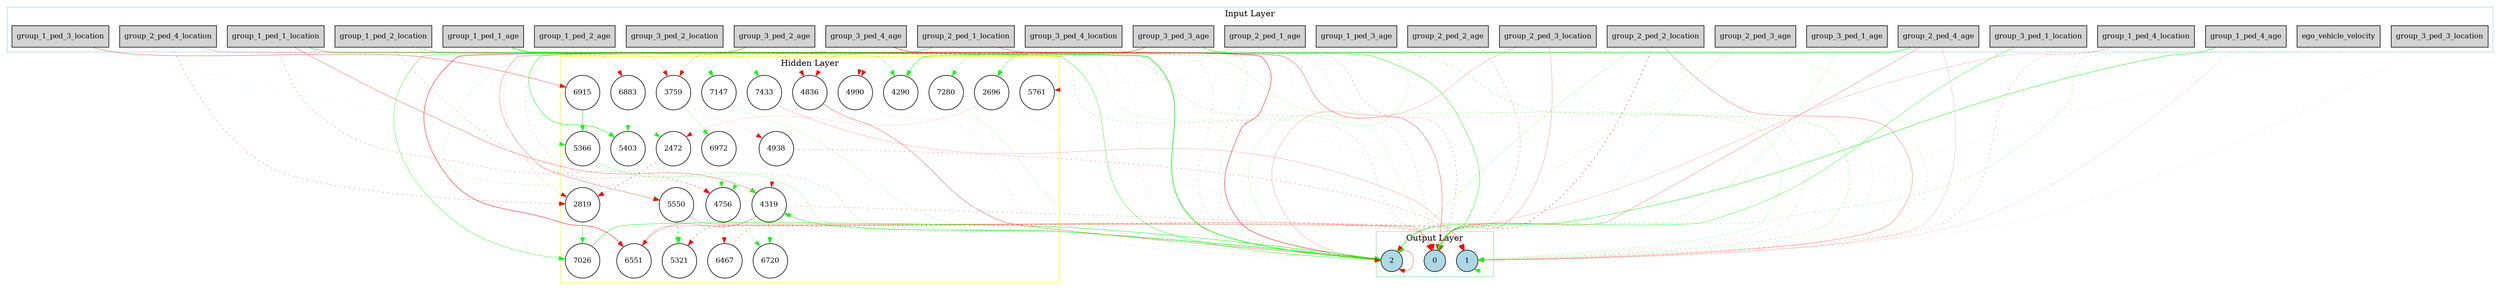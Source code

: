 digraph {
	node [fontsize=12 height=0.5 shape=circle width=0.5]
	subgraph cluster_input {
		color=lightblue
		label="Input Layer"
		group_1_ped_1_location [fillcolor=lightgray shape=box style=filled]
		group_1_ped_1_age [fillcolor=lightgray shape=box style=filled]
		group_1_ped_2_location [fillcolor=lightgray shape=box style=filled]
		group_1_ped_2_age [fillcolor=lightgray shape=box style=filled]
		group_1_ped_3_location [fillcolor=lightgray shape=box style=filled]
		group_1_ped_3_age [fillcolor=lightgray shape=box style=filled]
		group_1_ped_4_location [fillcolor=lightgray shape=box style=filled]
		group_1_ped_4_age [fillcolor=lightgray shape=box style=filled]
		group_2_ped_1_location [fillcolor=lightgray shape=box style=filled]
		group_2_ped_1_age [fillcolor=lightgray shape=box style=filled]
		group_2_ped_2_location [fillcolor=lightgray shape=box style=filled]
		group_2_ped_2_age [fillcolor=lightgray shape=box style=filled]
		group_2_ped_3_location [fillcolor=lightgray shape=box style=filled]
		group_2_ped_3_age [fillcolor=lightgray shape=box style=filled]
		group_2_ped_4_location [fillcolor=lightgray shape=box style=filled]
		group_2_ped_4_age [fillcolor=lightgray shape=box style=filled]
		group_3_ped_1_location [fillcolor=lightgray shape=box style=filled]
		group_3_ped_1_age [fillcolor=lightgray shape=box style=filled]
		group_3_ped_2_location [fillcolor=lightgray shape=box style=filled]
		group_3_ped_2_age [fillcolor=lightgray shape=box style=filled]
		group_3_ped_3_location [fillcolor=lightgray shape=box style=filled]
		group_3_ped_3_age [fillcolor=lightgray shape=box style=filled]
		group_3_ped_4_location [fillcolor=lightgray shape=box style=filled]
		group_3_ped_4_age [fillcolor=lightgray shape=box style=filled]
		ego_vehicle_velocity [fillcolor=lightgray shape=box style=filled]
	}
	subgraph cluster_output {
		color=lightgreen
		label="Output Layer"
		0 [fillcolor=lightblue style=filled]
		1 [fillcolor=lightblue style=filled]
		2 [fillcolor=lightblue style=filled]
	}
	subgraph cluster_hidden {
		color=yellow
		label="Hidden Layer"
		2819 [fillcolor=white style=filled]
		5761 [fillcolor=white style=filled]
		6915 [fillcolor=white style=filled]
		6720 [fillcolor=white style=filled]
		4290 [fillcolor=white style=filled]
		2696 [fillcolor=white style=filled]
		7433 [fillcolor=white style=filled]
		6467 [fillcolor=white style=filled]
		5321 [fillcolor=white style=filled]
		4938 [fillcolor=white style=filled]
		4756 [fillcolor=white style=filled]
		6551 [fillcolor=white style=filled]
		5403 [fillcolor=white style=filled]
		4319 [fillcolor=white style=filled]
		6883 [fillcolor=white style=filled]
		4836 [fillcolor=white style=filled]
		2472 [fillcolor=white style=filled]
		7147 [fillcolor=white style=filled]
		5550 [fillcolor=white style=filled]
		3759 [fillcolor=white style=filled]
		7280 [fillcolor=white style=filled]
		7026 [fillcolor=white style=filled]
		5366 [fillcolor=white style=filled]
		6972 [fillcolor=white style=filled]
		4990 [fillcolor=white style=filled]
	}
	group_1_ped_1_location -> 0 [color=green penwidth=0.12959406714561938 style=solid]
	group_1_ped_1_location -> 1 [color=red penwidth=0.10958454424412775 style=dotted]
	group_1_ped_1_location -> 2 [color=green penwidth=0.5581626647653071 style=solid]
	group_1_ped_1_age -> 2 [color=green penwidth=1.0948373575647807 style=solid]
	group_1_ped_2_location -> 0 [color=red penwidth=0.32391953471488966 style=dotted]
	group_1_ped_2_location -> 2 [color=red penwidth=0.18130818801931908 style=dotted]
	group_1_ped_2_age -> 1 [color=green penwidth=0.18147185160840945 style=solid]
	group_1_ped_2_age -> 2 [color=red penwidth=0.2748947771489383 style=dotted]
	group_1_ped_4_location -> 1 [color=red penwidth=0.35127438296898206 style=dotted]
	group_1_ped_4_location -> 2 [color=red penwidth=0.20153520810624226 style=solid]
	group_1_ped_4_age -> 1 [color=red penwidth=0.11831284128949948 style=solid]
	group_1_ped_4_age -> 2 [color=green penwidth=0.6346081343509994 style=solid]
	group_2_ped_1_location -> 0 [color=red penwidth=0.4495625828193405 style=solid]
	group_2_ped_1_location -> 1 [color=red penwidth=0.14754610748325492 style=dotted]
	group_2_ped_1_age -> 1 [color=green penwidth=0.31435658196126137 style=dotted]
	group_2_ped_1_age -> 2 [color=green penwidth=0.18712116091880954 style=dotted]
	group_2_ped_2_location -> 0 [color=red penwidth=0.7987557707355788 style=dotted]
	group_2_ped_2_location -> 1 [color=red penwidth=0.3509275489047482 style=solid]
	group_2_ped_2_location -> 2 [color=green penwidth=0.2096282115530932 style=solid]
	group_2_ped_2_age -> 0 [color=red penwidth=0.45362134539304844 style=dotted]
	group_2_ped_3_location -> 0 [color=red penwidth=0.26428204683764867 style=solid]
	group_2_ped_3_location -> 1 [color=red penwidth=0.15023494600244383 style=dotted]
	group_2_ped_3_location -> 2 [color=red penwidth=0.23860253239932178 style=solid]
	group_2_ped_3_age -> 0 [color=green penwidth=0.39306964874845407 style=dotted]
	group_2_ped_3_age -> 1 [color=green penwidth=0.36849707263571774 style=dotted]
	group_2_ped_4_location -> 0 [color=red penwidth=0.342352442990279 style=dotted]
	group_2_ped_4_age -> 0 [color=red penwidth=0.3058465809671354 style=solid]
	group_2_ped_4_age -> 1 [color=red penwidth=0.18863426111708542 style=solid]
	group_3_ped_1_location -> 0 [color=green penwidth=0.49735430241401146 style=solid]
	group_3_ped_1_age -> 0 [color=green penwidth=0.16012600875714258 style=solid]
	group_3_ped_1_age -> 2 [color=green penwidth=0.3071487160736084 style=dotted]
	group_3_ped_2_age -> 1 [color=red penwidth=0.25590190159476456 style=dotted]
	group_3_ped_2_age -> 2 [color=green penwidth=0.44915240808704504 style=dotted]
	group_3_ped_3_location -> 1 [color=red penwidth=0.14454858943989968 style=dotted]
	group_3_ped_3_location -> 2 [color=red penwidth=0.12517235035187374 style=dotted]
	group_3_ped_3_age -> 0 [color=green penwidth=0.6193814098331246 style=solid]
	group_3_ped_4_location -> 0 [color=red penwidth=0.46523953452634215 style=dotted]
	group_3_ped_4_age -> 2 [color=red penwidth=0.6616141365917043 style=solid]
	ego_vehicle_velocity -> 0 [color=green penwidth=0.5280742468202062 style=dotted]
	1 -> 1 [color=green penwidth=0.32552071204921684 style=dotted]
	2 -> 2 [color=red penwidth=0.4622988207588309 style=solid]
	group_2_ped_3_age -> 2472 [color=green penwidth=0.12518710471782335 style=dotted]
	group_2_ped_2_age -> 2696 [color=green penwidth=0.5093031465495799 style=dotted]
	2696 -> 0 [color=red penwidth=0.12186649196916291 style=dotted]
	group_2_ped_3_location -> 2819 [color=red penwidth=0.10259909474135935 style=solid]
	group_3_ped_3_age -> 2696 [color=green penwidth=0.4486425554697189 style=solid]
	group_3_ped_4_age -> 3759 [color=red penwidth=0.18108121958260293 style=solid]
	group_3_ped_4_location -> 3759 [color=green penwidth=0.11401458263334564 style=dotted]
	group_1_ped_3_age -> 2 [color=green penwidth=0.1795475031701883 style=solid]
	2696 -> 2472 [color=red penwidth=0.12287615608973063 style=solid]
	group_2_ped_4_age -> 4290 [color=green penwidth=0.6685171148599413 style=solid]
	group_1_ped_1_location -> 4319 [color=red penwidth=0.3850631287700893 style=solid]
	4319 -> 0 [color=red penwidth=0.4179832486661703 style=dotted]
	group_1_ped_2_location -> 4290 [color=green penwidth=0.32250405706605645 style=solid]
	3759 -> 4756 [color=green penwidth=0.11073787661953728 style=dotted]
	4756 -> 1 [color=red penwidth=0.4756712344205216 style=dotted]
	group_1_ped_1_location -> 4836 [color=red penwidth=0.3952908775784234 style=dotted]
	4836 -> 2 [color=red penwidth=0.41842755354125594 style=solid]
	group_3_ped_4_location -> 4290 [color=green penwidth=0.13942243328159717 style=solid]
	group_3_ped_3_age -> 1 [color=green penwidth=0.6038571271171775 style=dotted]
	3759 -> 4938 [color=red penwidth=0.2018079123603278 style=dotted]
	4938 -> 1 [color=red penwidth=0.4788922962127956 style=dotted]
	group_3_ped_4_age -> 4990 [color=red penwidth=0.21595658749453805 style=dotted]
	4990 -> 2 [color=red penwidth=0.17190065811889696 style=dotted]
	group_2_ped_1_age -> 4990 [color=red penwidth=0.2759667321894026 style=dotted]
	group_1_ped_1_location -> 4756 [color=red penwidth=0.4502688493212028 style=dotted]
	5321 -> 0 [color=green penwidth=0.6506848806324385 style=dotted]
	group_2_ped_2_location -> 4756 [color=red penwidth=0.321600485355374 style=dotted]
	group_1_ped_3_location -> 5366 [color=green penwidth=0.166708404263453 style=dotted]
	5366 -> 2 [color=green penwidth=0.26838097638325964 style=solid]
	group_1_ped_1_location -> 5403 [color=green penwidth=0.20441270614380702 style=dotted]
	5403 -> 2 [color=green penwidth=0.6202814733153414 style=dotted]
	group_1_ped_2_location -> 4756 [color=red penwidth=0.39854742751894034 style=dotted]
	group_2_ped_4_location -> 3759 [color=red penwidth=0.16681823059829354 style=solid]
	group_2_ped_3_location -> 5761 [color=red penwidth=0.10640224555356535 style=dotted]
	5761 -> 0 [color=green penwidth=0.10167042920635584 style=dotted]
	4319 -> 5321 [color=red penwidth=0.6167783276507203 style=dotted]
	group_2_ped_4_location -> 2819 [color=red penwidth=0.47268571996899766 style=dotted]
	4938 -> 4319 [color=red penwidth=0.1450583577808921 style=dotted]
	5550 -> 0 [color=red penwidth=0.28917476212812865 style=solid]
	2472 -> 2819 [color=red penwidth=0.6431671542737086 style=dotted]
	5550 -> 5321 [color=green penwidth=1.5508892975513315 style=dotted]
	group_2_ped_1_location -> 5550 [color=green penwidth=0.3888816596843253 style=dotted]
	group_3_ped_3_age -> 5550 [color=red penwidth=0.349822103388326 style=solid]
	4756 -> 6467 [color=red penwidth=0.42875819116166236 style=dotted]
	6467 -> 1 [color=red penwidth=0.5878639410719531 style=dotted]
	2 -> 4319 [color=green penwidth=0.6562689598330678 style=solid]
	4319 -> 6551 [color=red penwidth=0.35471616778098336 style=solid]
	6551 -> 0 [color=red penwidth=0.28750305672863063 style=solid]
	5366 -> 4319 [color=green penwidth=0.3626093690309993 style=dotted]
	group_3_ped_2_age -> 6551 [color=red penwidth=0.676612777024334 style=solid]
	4756 -> 6720 [color=green penwidth=0.21061061398365644 style=solid]
	group_2_ped_1_location -> 5403 [color=green penwidth=0.645051815926006 style=solid]
	group_1_ped_1_location -> 6883 [color=red penwidth=0.39035447433897064 style=dotted]
	6883 -> 5403 [color=green penwidth=0.17812853102452658 style=solid]
	group_1_ped_3_location -> 6915 [color=red penwidth=0.45552290289851916 style=solid]
	6915 -> 5366 [color=green penwidth=0.7232246141882835 style=solid]
	3759 -> 6972 [color=green penwidth=0.24178802351599216 style=solid]
	6972 -> 4756 [color=green penwidth=0.10367943524319834 style=dotted]
	group_3_ped_2_age -> 7026 [color=green penwidth=0.5303759770397483 style=solid]
	7026 -> 2 [color=green penwidth=0.6459593328340089 style=solid]
	4319 -> 6720 [color=green penwidth=0.6346148007628466 style=dotted]
	group_1_ped_2_location -> 7147 [color=green penwidth=0.46181688982701596 style=dotted]
	7147 -> 2 [color=green penwidth=0.16193111725357273 style=solid]
	group_2_ped_1_age -> 7280 [color=green penwidth=0.2895841304220774 style=solid]
	7280 -> 2 [color=green penwidth=0.1781901995218722 style=solid]
	2819 -> 7026 [color=green penwidth=0.5238059263660773 style=solid]
	group_3_ped_3_age -> 4836 [color=red penwidth=0.2925279341883576 style=solid]
	group_1_ped_1_location -> 7433 [color=green penwidth=0.21987083245137307 style=solid]
	7433 -> 1 [color=red penwidth=0.22992157421481493 style=solid]
}
